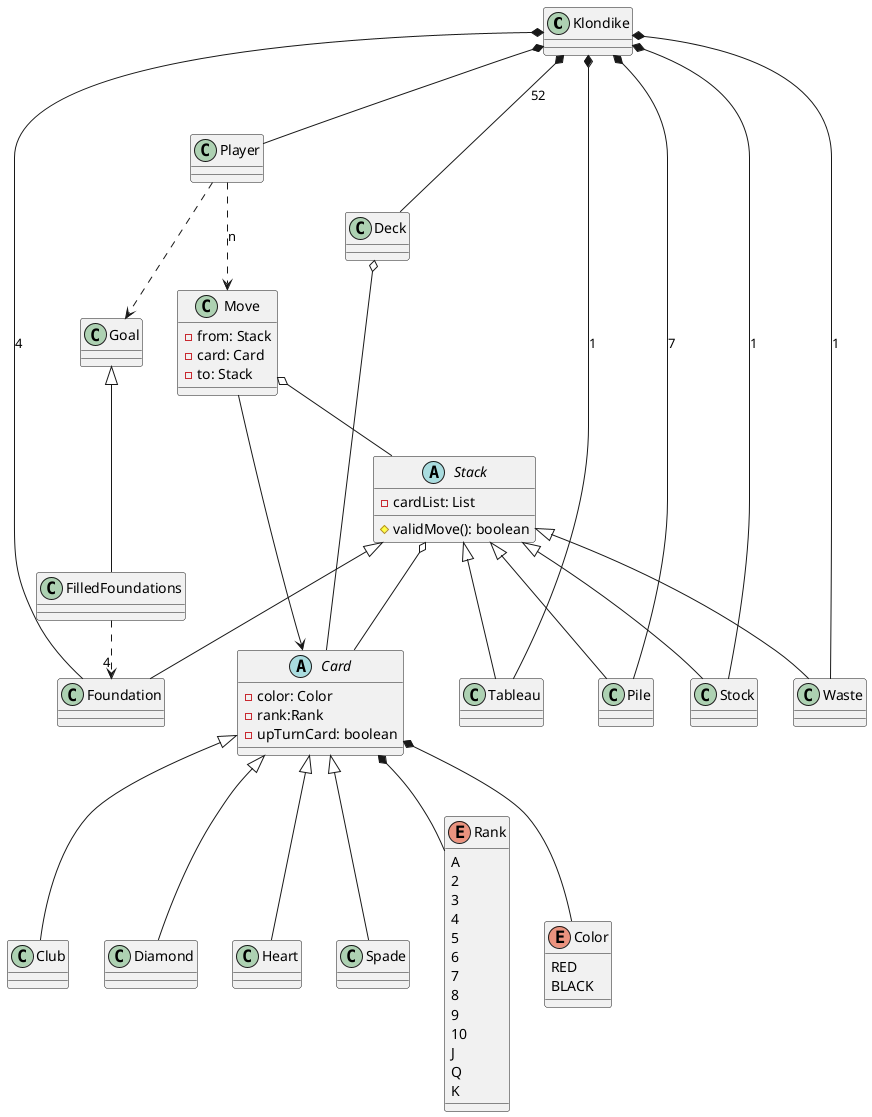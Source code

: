 @startuml klondike

'clases'
class Klondike
class Player
class Pile
class Tableau
class Foundation
class Waste
class Stock
class Move{
    - from: Stack
    - card: Card
    - to: Stack
}
class Goal
class Pile
class Deck
class Club
class Diamond
class Heart
class Spade

'absract clases'
abstract Stack{
    - cardList: List
    # validMove(): boolean
}
abstract Card{
    - color: Color
    - rank:Rank
    - upTurnCard: boolean
}

'enum clases'
enum Rank{
    A
    2
    3
    4
    5
    6
    7
    8
    9
    10
    J
    Q
    K
}
enum Color{
    RED
    BLACK
}

'relations'

Klondike *-down- Player
Klondike *-down- Foundation: 4
Klondike *-down- Tableau: 1
Klondike *-down- Waste: 1
Klondike *-down- Pile: 7
Klondike *-down- Stock: 1
Klondike *-down- Deck: 52

Deck o-- Card

Stack <|-down- Tableau
Stack <|-down- Foundation
Stack <|-down- Waste
Stack <|-down- Stock
Stack <|-down- Pile
Stack o-down- Card

Move o-down- Stack
Move -down-> Card

Player .down.> Move: n
Player .down.> Goal

Goal <|-down- FilledFoundations
FilledFoundations .right.> "4" Foundation


Card <|-down- Club
Card <|-down- Diamond
Card <|-down- Heart
Card <|-down- Spade
Card *-down- Rank
Card *-down- Color


@enduml